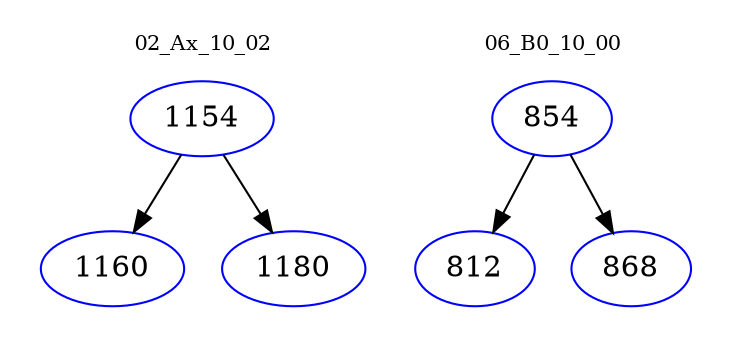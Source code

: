 digraph{
subgraph cluster_0 {
color = white
label = "02_Ax_10_02";
fontsize=10;
T0_1154 [label="1154", color="blue"]
T0_1154 -> T0_1160 [color="black"]
T0_1160 [label="1160", color="blue"]
T0_1154 -> T0_1180 [color="black"]
T0_1180 [label="1180", color="blue"]
}
subgraph cluster_1 {
color = white
label = "06_B0_10_00";
fontsize=10;
T1_854 [label="854", color="blue"]
T1_854 -> T1_812 [color="black"]
T1_812 [label="812", color="blue"]
T1_854 -> T1_868 [color="black"]
T1_868 [label="868", color="blue"]
}
}
